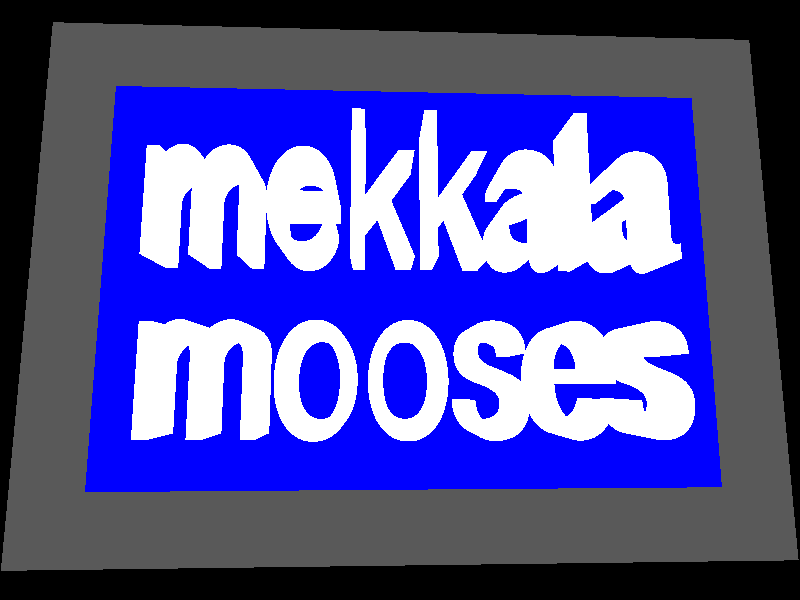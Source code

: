 /*
 * roundbox.inc embedded in this file -- logo code at the end
 */

/************************************************************\
  ________________________________________
 /                                        \
 | RoundBox Macro                         |
 |                                        |
 | Copyright © Julius Klatte 1999         |
 | Bug reports or comments:               |
 | http://surf.to/JKhome                  |
 | klatte@hotmail.com                     |
 \________________________________________/

Include this file in the scene to make use of the macro.
(#include "roundbox.inc")

Usage: RoundBox(Vector1,Vector2,RoundSize)
       optional: #declare Merge = 1;

Vector1 and Vector2 are the standard vectors(!) as in the normal
box object. The RoundSize (float) value is the radius of the
'roundness' at the sides of the box. Make sure the RoundSize is not
too big and Vector1 values are smaller than Vector2 values
(the macro assumes that Vector1 is the lower left front corner of
the rounded box and Vector2 is the upper right back corner).

If Merge is set to 1, the parts of the objects are merged so that
transparency looks better. As a default, they are combined in a union.

Examples:

1) object { RoundBox(<0,0,0>,<2,2,2>,0.2) texture {...} }

2) merge { #declare Merge=1; object { RoundBox(<-4,-1,-0.5>,<4,1,0.5>,0.3) }
           object { RoundBox(<-1,-4,-1>,<1,4,1>,0.3) }
           texture {...} }

\************************************************************/

#macro RoundBox(Vec1,Vec2,RS)
#if (Vec1.x>Vec2.x | Vec1.y>Vec2.y | Vec1.z>Vec2.z)
#debug "\n   RoundBox error: Vector2 has a value smaller than the corresponding value in Vector1.\n   Default vectors selected."
#local Vec1=<0,0,0>; #local Vec2=<1,1,1>; #end
#if (Vec2.x-Vec1.x<=2*RS | Vec2.y-Vec1.y<=2*RS | Vec2.z-Vec1.z<=2*RS)
#debug "\n   RoundBox error: RoundSize too high. Set to 0.01 .\n" #local RS=0.01; #end
#ifndef (Merge) #declare Merge=0; #end
#local Box1 = box { <Vec1.x+RS,Vec1.y,Vec1.z+RS>, <Vec2.x-RS,Vec2.y,Vec2.z-RS> }
#local Box2 = box { <Vec1.x,Vec1.y+RS,Vec1.z+RS>, <Vec2.x,Vec2.y-RS,Vec2.z-RS> }
#local Box3 = box { <Vec1.x+RS,Vec1.y+RS,Vec1.z>, <Vec2.x-RS,Vec2.y-RS,Vec2.z> }
#local P1 = <Vec1.x+RS,Vec1.y+RS,Vec1.z+RS>; #local P2 = <Vec2.x-RS,Vec1.y+RS,Vec1.z+RS>;
#local P3 = <Vec2.x-RS,Vec1.y+RS,Vec2.z-RS>; #local P4 = <Vec1.x+RS,Vec1.y+RS,Vec2.z-RS>;
#local P5 = <Vec1.x+RS,Vec2.y-RS,Vec1.z+RS>; #local P6 = <Vec2.x-RS,Vec2.y-RS,Vec1.z+RS>;
#local P7 = <Vec2.x-RS,Vec2.y-RS,Vec2.z-RS>; #local P8 = <Vec1.x+RS,Vec2.y-RS,Vec2.z-RS>;
#if (Merge=0) #local Roundness = union {
 sphere { P1 , RS } sphere { P2 , RS } sphere { P3 , RS } sphere { P4 , RS }
 sphere { P5 , RS } sphere { P6 , RS } sphere { P7 , RS } sphere { P8 , RS }
 cylinder { P1 , P2 , RS } cylinder { P2 , P3 , RS } cylinder { P3 , P4 , RS }
 cylinder { P4 , P1 , RS } cylinder { P5 , P6 , RS } cylinder { P6 , P7 , RS }
 cylinder { P7 , P8 , RS } cylinder { P8 , P5 , RS } cylinder { P1 , P5 , RS }
 cylinder { P2 , P6 , RS } cylinder { P3 , P7 , RS } cylinder { P4 , P8 , RS }
} #end
#if (Merge=1) #local Roundness = merge {
 sphere { P1 , RS } sphere { P2 , RS } sphere { P3 , RS } sphere { P4 , RS }
 sphere { P5 , RS } sphere { P6 , RS } sphere { P7 , RS } sphere { P8 , RS }
 cylinder { P1 , P2 , RS } cylinder { P2 , P3 , RS } cylinder { P3 , P4 , RS }
 cylinder { P4 , P1 , RS } cylinder { P5 , P6 , RS } cylinder { P6 , P7 , RS }
 cylinder { P7 , P8 , RS } cylinder { P8 , P5 , RS } cylinder { P1 , P5 , RS }
 cylinder { P2 , P6 , RS } cylinder { P3 , P7 , RS } cylinder { P4 , P8 , RS }
} #end
#if (Merge=0) #local RoundedBoxObject = union { object {Box1} object {Box2} object {Box3} object {Roundness} } #end
#if (Merge!=0) #local RoundedBoxObject = merge { object {Box1} object {Box2} object {Box3} object {Roundness} } #end
object { RoundedBoxObject }
#end

//global_settings { charset utf8 }

#include "colors.inc"
//background { color Black }
camera {
    location <-0.10, -0.35, -2.76>
    look_at  <+0.015, +0.05, 0>
    angle 70
    rotate 0
}

union {
//                x      y      z        x      y      z
         box { <-1.10, -0.85, -1.10>, < 1.10, -0.65, -1.09> }
         box { <-1.10,  0.75, -1.10>, < 1.10,  0.55, -1.09> }
         box { <-0.90, -0.75, -1.10>, <-1.10,  0.65, -1.09> }
         box { < 0.90, -0.75, -1.10>, < 1.10,  0.65, -1.09> }
         //pigment { color rgb <0.18, 0.37, 0.0> } // pulukan vihree
         pigment { color rgb <0.1, 0.1, 0.1> }
}

object {
       RoundBox(<-1.1, -0.88, -1>, <1.1, 0.88, 9>, 0.2)
       texture {
               //pigment { color Blue }
               pigment { color rgbt <0.0, 0.0, 1.0, 0.7> }
               //pigment { color rgb <0.36, 0.67, 1.0> }
       }
     finish {
          ambient .4
     }
}

text {
     ttf "cyrvetic.ttf" "mekkala" 1, 0
     pigment { White }
     scale <0.42, 0.60, 0.60>
     translate <-0.75, 0.00, -1.2>
     finish {
          /* ambient .3 */
          diffuse 1
     }
}

text {
     ttf "cyrvetic.ttf" "mooses" 5, 0
     pigment { White }
     scale <0.45, 0.60, 0.60>
     translate <-0.74, -0.50, -1.2>
     finish {
          /* ambient .3 */
          diffuse 1
     }
}

light_source { <0, -0, -5> color White }
